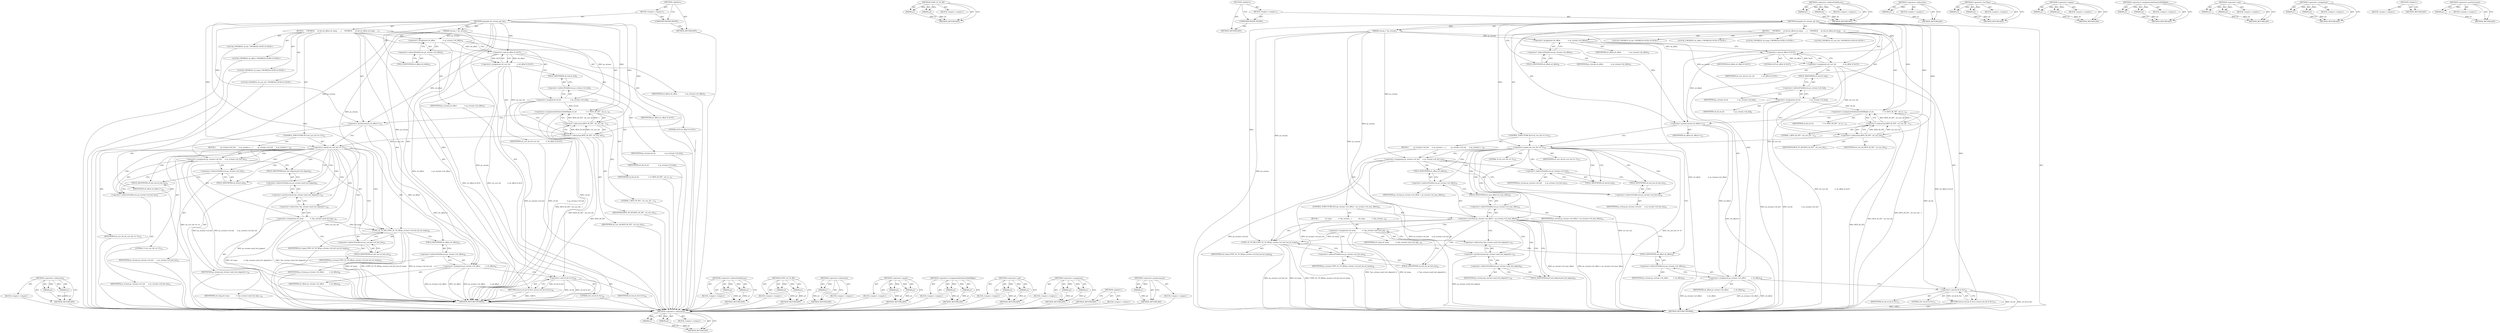 digraph "&lt;operator&gt;.postIncrement" {
vulnerable_116 [label=<(METHOD,&lt;operator&gt;.subtraction)>];
vulnerable_117 [label=<(PARAM,p1)>];
vulnerable_118 [label=<(PARAM,p2)>];
vulnerable_119 [label=<(BLOCK,&lt;empty&gt;,&lt;empty&gt;)>];
vulnerable_120 [label=<(METHOD_RETURN,ANY)>];
vulnerable_6 [label=<(METHOD,&lt;global&gt;)<SUB>1</SUB>>];
vulnerable_7 [label=<(BLOCK,&lt;empty&gt;,&lt;empty&gt;)<SUB>1</SUB>>];
vulnerable_8 [label=<(UNKNOWN,INLINE,INLINE)<SUB>1</SUB>>];
vulnerable_9 [label=<(METHOD,impeg2d_bit_stream_get_bit)<SUB>1</SUB>>];
vulnerable_10 [label=<(PARAM,stream_t *ps_stream)<SUB>1</SUB>>];
vulnerable_11 [label=<(BLOCK,{
    UWORD32     u4_bit,u4_offset,u4_temp;
   ...,{
    UWORD32     u4_bit,u4_offset,u4_temp;
   ...)<SUB>2</SUB>>];
vulnerable_12 [label="<(LOCAL,UWORD32 u4_bit: UWORD32)<SUB>3</SUB>>"];
vulnerable_13 [label="<(LOCAL,UWORD32 u4_offset: UWORD32)<SUB>3</SUB>>"];
vulnerable_14 [label="<(LOCAL,UWORD32 u4_temp: UWORD32)<SUB>3</SUB>>"];
vulnerable_15 [label="<(LOCAL,UWORD32 u4_curr_bit: UWORD32)<SUB>4</SUB>>"];
vulnerable_16 [label=<(&lt;operator&gt;.assignment,u4_offset               = ps_stream-&gt;u4_offset)<SUB>6</SUB>>];
vulnerable_17 [label=<(IDENTIFIER,u4_offset,u4_offset               = ps_stream-&gt;u4_offset)<SUB>6</SUB>>];
vulnerable_18 [label=<(&lt;operator&gt;.indirectFieldAccess,ps_stream-&gt;u4_offset)<SUB>6</SUB>>];
vulnerable_19 [label=<(IDENTIFIER,ps_stream,u4_offset               = ps_stream-&gt;u4_offset)<SUB>6</SUB>>];
vulnerable_20 [label=<(FIELD_IDENTIFIER,u4_offset,u4_offset)<SUB>6</SUB>>];
vulnerable_21 [label=<(&lt;operator&gt;.assignment,u4_curr_bit             = u4_offset &amp; 0x1F)<SUB>7</SUB>>];
vulnerable_22 [label=<(IDENTIFIER,u4_curr_bit,u4_curr_bit             = u4_offset &amp; 0x1F)<SUB>7</SUB>>];
vulnerable_23 [label=<(&lt;operator&gt;.and,u4_offset &amp; 0x1F)<SUB>7</SUB>>];
vulnerable_24 [label=<(IDENTIFIER,u4_offset,u4_offset &amp; 0x1F)<SUB>7</SUB>>];
vulnerable_25 [label=<(LITERAL,0x1F,u4_offset &amp; 0x1F)<SUB>7</SUB>>];
vulnerable_26 [label=<(&lt;operator&gt;.assignment,u4_bit                  = ps_stream-&gt;u4_buf)<SUB>8</SUB>>];
vulnerable_27 [label=<(IDENTIFIER,u4_bit,u4_bit                  = ps_stream-&gt;u4_buf)<SUB>8</SUB>>];
vulnerable_28 [label=<(&lt;operator&gt;.indirectFieldAccess,ps_stream-&gt;u4_buf)<SUB>8</SUB>>];
vulnerable_29 [label=<(IDENTIFIER,ps_stream,u4_bit                  = ps_stream-&gt;u4_buf)<SUB>8</SUB>>];
vulnerable_30 [label=<(FIELD_IDENTIFIER,u4_buf,u4_buf)<SUB>8</SUB>>];
vulnerable_31 [label=<(&lt;operators&gt;.assignmentArithmeticShiftRight,u4_bit                  &gt;&gt;= BITS_IN_INT - u4_cu...)<SUB>12</SUB>>];
vulnerable_32 [label=<(IDENTIFIER,u4_bit,u4_bit                  &gt;&gt;= BITS_IN_INT - u4_cu...)<SUB>12</SUB>>];
vulnerable_33 [label=<(&lt;operator&gt;.subtraction,BITS_IN_INT - u4_curr_bit - 1)<SUB>12</SUB>>];
vulnerable_34 [label=<(&lt;operator&gt;.subtraction,BITS_IN_INT - u4_curr_bit)<SUB>12</SUB>>];
vulnerable_35 [label=<(IDENTIFIER,BITS_IN_INT,BITS_IN_INT - u4_curr_bit)<SUB>12</SUB>>];
vulnerable_36 [label=<(IDENTIFIER,u4_curr_bit,BITS_IN_INT - u4_curr_bit)<SUB>12</SUB>>];
vulnerable_37 [label=<(LITERAL,1,BITS_IN_INT - u4_curr_bit - 1)<SUB>12</SUB>>];
vulnerable_38 [label=<(&lt;operator&gt;.postIncrement,u4_offset++)<SUB>14</SUB>>];
vulnerable_39 [label=<(IDENTIFIER,u4_offset,u4_offset++)<SUB>14</SUB>>];
vulnerable_40 [label=<(CONTROL_STRUCTURE,IF,if (u4_curr_bit == 31))<SUB>19</SUB>>];
vulnerable_41 [label=<(&lt;operator&gt;.equals,u4_curr_bit == 31)<SUB>19</SUB>>];
vulnerable_42 [label=<(IDENTIFIER,u4_curr_bit,u4_curr_bit == 31)<SUB>19</SUB>>];
vulnerable_43 [label=<(LITERAL,31,u4_curr_bit == 31)<SUB>19</SUB>>];
vulnerable_44 [label=<(BLOCK,{
         ps_stream-&gt;u4_buf      = ps_stream-&gt;...,{
         ps_stream-&gt;u4_buf      = ps_stream-&gt;...)<SUB>20</SUB>>];
vulnerable_45 [label=<(&lt;operator&gt;.assignment,ps_stream-&gt;u4_buf      = ps_stream-&gt;u4_buf_nxt)<SUB>21</SUB>>];
vulnerable_46 [label=<(&lt;operator&gt;.indirectFieldAccess,ps_stream-&gt;u4_buf)<SUB>21</SUB>>];
vulnerable_47 [label=<(IDENTIFIER,ps_stream,ps_stream-&gt;u4_buf      = ps_stream-&gt;u4_buf_nxt)<SUB>21</SUB>>];
vulnerable_48 [label=<(FIELD_IDENTIFIER,u4_buf,u4_buf)<SUB>21</SUB>>];
vulnerable_49 [label=<(&lt;operator&gt;.indirectFieldAccess,ps_stream-&gt;u4_buf_nxt)<SUB>21</SUB>>];
vulnerable_50 [label=<(IDENTIFIER,ps_stream,ps_stream-&gt;u4_buf      = ps_stream-&gt;u4_buf_nxt)<SUB>21</SUB>>];
vulnerable_51 [label=<(FIELD_IDENTIFIER,u4_buf_nxt,u4_buf_nxt)<SUB>21</SUB>>];
vulnerable_52 [label=<(&lt;operator&gt;.assignment,u4_temp             = *(ps_stream-&gt;pu4_buf_alig...)<SUB>22</SUB>>];
vulnerable_53 [label=<(IDENTIFIER,u4_temp,u4_temp             = *(ps_stream-&gt;pu4_buf_alig...)<SUB>22</SUB>>];
vulnerable_54 [label=<(&lt;operator&gt;.indirection,*(ps_stream-&gt;pu4_buf_aligned)++)<SUB>22</SUB>>];
vulnerable_55 [label=<(&lt;operator&gt;.postIncrement,(ps_stream-&gt;pu4_buf_aligned)++)<SUB>22</SUB>>];
vulnerable_56 [label=<(&lt;operator&gt;.indirectFieldAccess,ps_stream-&gt;pu4_buf_aligned)<SUB>22</SUB>>];
vulnerable_57 [label=<(IDENTIFIER,ps_stream,(ps_stream-&gt;pu4_buf_aligned)++)<SUB>22</SUB>>];
vulnerable_58 [label=<(FIELD_IDENTIFIER,pu4_buf_aligned,pu4_buf_aligned)<SUB>22</SUB>>];
vulnerable_59 [label=<(CONV_LE_TO_BE,CONV_LE_TO_BE(ps_stream-&gt;u4_buf_nxt,u4_temp))<SUB>24</SUB>>];
vulnerable_60 [label=<(&lt;operator&gt;.indirectFieldAccess,ps_stream-&gt;u4_buf_nxt)<SUB>24</SUB>>];
vulnerable_61 [label=<(IDENTIFIER,ps_stream,CONV_LE_TO_BE(ps_stream-&gt;u4_buf_nxt,u4_temp))<SUB>24</SUB>>];
vulnerable_62 [label=<(FIELD_IDENTIFIER,u4_buf_nxt,u4_buf_nxt)<SUB>24</SUB>>];
vulnerable_63 [label=<(IDENTIFIER,u4_temp,CONV_LE_TO_BE(ps_stream-&gt;u4_buf_nxt,u4_temp))<SUB>24</SUB>>];
vulnerable_64 [label=<(&lt;operator&gt;.assignment,ps_stream-&gt;u4_offset          = u4_offset)<SUB>26</SUB>>];
vulnerable_65 [label=<(&lt;operator&gt;.indirectFieldAccess,ps_stream-&gt;u4_offset)<SUB>26</SUB>>];
vulnerable_66 [label=<(IDENTIFIER,ps_stream,ps_stream-&gt;u4_offset          = u4_offset)<SUB>26</SUB>>];
vulnerable_67 [label=<(FIELD_IDENTIFIER,u4_offset,u4_offset)<SUB>26</SUB>>];
vulnerable_68 [label=<(IDENTIFIER,u4_offset,ps_stream-&gt;u4_offset          = u4_offset)<SUB>26</SUB>>];
vulnerable_69 [label=<(RETURN,return (u4_bit &amp; 0x1);,return (u4_bit &amp; 0x1);)<SUB>28</SUB>>];
vulnerable_70 [label=<(&lt;operator&gt;.and,u4_bit &amp; 0x1)<SUB>28</SUB>>];
vulnerable_71 [label=<(IDENTIFIER,u4_bit,u4_bit &amp; 0x1)<SUB>28</SUB>>];
vulnerable_72 [label=<(LITERAL,0x1,u4_bit &amp; 0x1)<SUB>28</SUB>>];
vulnerable_73 [label=<(METHOD_RETURN,UWORD8)<SUB>1</SUB>>];
vulnerable_75 [label=<(METHOD_RETURN,ANY)<SUB>1</SUB>>];
vulnerable_101 [label=<(METHOD,&lt;operator&gt;.indirectFieldAccess)>];
vulnerable_102 [label=<(PARAM,p1)>];
vulnerable_103 [label=<(PARAM,p2)>];
vulnerable_104 [label=<(BLOCK,&lt;empty&gt;,&lt;empty&gt;)>];
vulnerable_105 [label=<(METHOD_RETURN,ANY)>];
vulnerable_134 [label=<(METHOD,CONV_LE_TO_BE)>];
vulnerable_135 [label=<(PARAM,p1)>];
vulnerable_136 [label=<(PARAM,p2)>];
vulnerable_137 [label=<(BLOCK,&lt;empty&gt;,&lt;empty&gt;)>];
vulnerable_138 [label=<(METHOD_RETURN,ANY)>];
vulnerable_130 [label=<(METHOD,&lt;operator&gt;.indirection)>];
vulnerable_131 [label=<(PARAM,p1)>];
vulnerable_132 [label=<(BLOCK,&lt;empty&gt;,&lt;empty&gt;)>];
vulnerable_133 [label=<(METHOD_RETURN,ANY)>];
vulnerable_125 [label=<(METHOD,&lt;operator&gt;.equals)>];
vulnerable_126 [label=<(PARAM,p1)>];
vulnerable_127 [label=<(PARAM,p2)>];
vulnerable_128 [label=<(BLOCK,&lt;empty&gt;,&lt;empty&gt;)>];
vulnerable_129 [label=<(METHOD_RETURN,ANY)>];
vulnerable_111 [label=<(METHOD,&lt;operators&gt;.assignmentArithmeticShiftRight)>];
vulnerable_112 [label=<(PARAM,p1)>];
vulnerable_113 [label=<(PARAM,p2)>];
vulnerable_114 [label=<(BLOCK,&lt;empty&gt;,&lt;empty&gt;)>];
vulnerable_115 [label=<(METHOD_RETURN,ANY)>];
vulnerable_106 [label=<(METHOD,&lt;operator&gt;.and)>];
vulnerable_107 [label=<(PARAM,p1)>];
vulnerable_108 [label=<(PARAM,p2)>];
vulnerable_109 [label=<(BLOCK,&lt;empty&gt;,&lt;empty&gt;)>];
vulnerable_110 [label=<(METHOD_RETURN,ANY)>];
vulnerable_96 [label=<(METHOD,&lt;operator&gt;.assignment)>];
vulnerable_97 [label=<(PARAM,p1)>];
vulnerable_98 [label=<(PARAM,p2)>];
vulnerable_99 [label=<(BLOCK,&lt;empty&gt;,&lt;empty&gt;)>];
vulnerable_100 [label=<(METHOD_RETURN,ANY)>];
vulnerable_90 [label=<(METHOD,&lt;global&gt;)<SUB>1</SUB>>];
vulnerable_91 [label=<(BLOCK,&lt;empty&gt;,&lt;empty&gt;)>];
vulnerable_92 [label=<(METHOD_RETURN,ANY)>];
vulnerable_121 [label=<(METHOD,&lt;operator&gt;.postIncrement)>];
vulnerable_122 [label=<(PARAM,p1)>];
vulnerable_123 [label=<(BLOCK,&lt;empty&gt;,&lt;empty&gt;)>];
vulnerable_124 [label=<(METHOD_RETURN,ANY)>];
fixed_125 [label=<(METHOD,&lt;operator&gt;.subtraction)>];
fixed_126 [label=<(PARAM,p1)>];
fixed_127 [label=<(PARAM,p2)>];
fixed_128 [label=<(BLOCK,&lt;empty&gt;,&lt;empty&gt;)>];
fixed_129 [label=<(METHOD_RETURN,ANY)>];
fixed_148 [label=<(METHOD,CONV_LE_TO_BE)>];
fixed_149 [label=<(PARAM,p1)>];
fixed_150 [label=<(PARAM,p2)>];
fixed_151 [label=<(BLOCK,&lt;empty&gt;,&lt;empty&gt;)>];
fixed_152 [label=<(METHOD_RETURN,ANY)>];
fixed_6 [label=<(METHOD,&lt;global&gt;)<SUB>1</SUB>>];
fixed_7 [label=<(BLOCK,&lt;empty&gt;,&lt;empty&gt;)<SUB>1</SUB>>];
fixed_8 [label=<(UNKNOWN,INLINE,INLINE)<SUB>1</SUB>>];
fixed_9 [label=<(METHOD,impeg2d_bit_stream_get_bit)<SUB>1</SUB>>];
fixed_10 [label=<(PARAM,stream_t *ps_stream)<SUB>1</SUB>>];
fixed_11 [label=<(BLOCK,{
    UWORD32     u4_bit,u4_offset,u4_temp;
   ...,{
    UWORD32     u4_bit,u4_offset,u4_temp;
   ...)<SUB>2</SUB>>];
fixed_12 [label="<(LOCAL,UWORD32 u4_bit: UWORD32)<SUB>3</SUB>>"];
fixed_13 [label="<(LOCAL,UWORD32 u4_offset: UWORD32)<SUB>3</SUB>>"];
fixed_14 [label="<(LOCAL,UWORD32 u4_temp: UWORD32)<SUB>3</SUB>>"];
fixed_15 [label="<(LOCAL,UWORD32 u4_curr_bit: UWORD32)<SUB>4</SUB>>"];
fixed_16 [label=<(&lt;operator&gt;.assignment,u4_offset               = ps_stream-&gt;u4_offset)<SUB>6</SUB>>];
fixed_17 [label=<(IDENTIFIER,u4_offset,u4_offset               = ps_stream-&gt;u4_offset)<SUB>6</SUB>>];
fixed_18 [label=<(&lt;operator&gt;.indirectFieldAccess,ps_stream-&gt;u4_offset)<SUB>6</SUB>>];
fixed_19 [label=<(IDENTIFIER,ps_stream,u4_offset               = ps_stream-&gt;u4_offset)<SUB>6</SUB>>];
fixed_20 [label=<(FIELD_IDENTIFIER,u4_offset,u4_offset)<SUB>6</SUB>>];
fixed_21 [label=<(&lt;operator&gt;.assignment,u4_curr_bit             = u4_offset &amp; 0x1F)<SUB>7</SUB>>];
fixed_22 [label=<(IDENTIFIER,u4_curr_bit,u4_curr_bit             = u4_offset &amp; 0x1F)<SUB>7</SUB>>];
fixed_23 [label=<(&lt;operator&gt;.and,u4_offset &amp; 0x1F)<SUB>7</SUB>>];
fixed_24 [label=<(IDENTIFIER,u4_offset,u4_offset &amp; 0x1F)<SUB>7</SUB>>];
fixed_25 [label=<(LITERAL,0x1F,u4_offset &amp; 0x1F)<SUB>7</SUB>>];
fixed_26 [label=<(&lt;operator&gt;.assignment,u4_bit                  = ps_stream-&gt;u4_buf)<SUB>8</SUB>>];
fixed_27 [label=<(IDENTIFIER,u4_bit,u4_bit                  = ps_stream-&gt;u4_buf)<SUB>8</SUB>>];
fixed_28 [label=<(&lt;operator&gt;.indirectFieldAccess,ps_stream-&gt;u4_buf)<SUB>8</SUB>>];
fixed_29 [label=<(IDENTIFIER,ps_stream,u4_bit                  = ps_stream-&gt;u4_buf)<SUB>8</SUB>>];
fixed_30 [label=<(FIELD_IDENTIFIER,u4_buf,u4_buf)<SUB>8</SUB>>];
fixed_31 [label=<(&lt;operators&gt;.assignmentArithmeticShiftRight,u4_bit                  &gt;&gt;= BITS_IN_INT - u4_cu...)<SUB>12</SUB>>];
fixed_32 [label=<(IDENTIFIER,u4_bit,u4_bit                  &gt;&gt;= BITS_IN_INT - u4_cu...)<SUB>12</SUB>>];
fixed_33 [label=<(&lt;operator&gt;.subtraction,BITS_IN_INT - u4_curr_bit - 1)<SUB>12</SUB>>];
fixed_34 [label=<(&lt;operator&gt;.subtraction,BITS_IN_INT - u4_curr_bit)<SUB>12</SUB>>];
fixed_35 [label=<(IDENTIFIER,BITS_IN_INT,BITS_IN_INT - u4_curr_bit)<SUB>12</SUB>>];
fixed_36 [label=<(IDENTIFIER,u4_curr_bit,BITS_IN_INT - u4_curr_bit)<SUB>12</SUB>>];
fixed_37 [label=<(LITERAL,1,BITS_IN_INT - u4_curr_bit - 1)<SUB>12</SUB>>];
fixed_38 [label=<(&lt;operator&gt;.postIncrement,u4_offset++)<SUB>14</SUB>>];
fixed_39 [label=<(IDENTIFIER,u4_offset,u4_offset++)<SUB>14</SUB>>];
fixed_40 [label=<(CONTROL_STRUCTURE,IF,if (u4_curr_bit == 31))<SUB>19</SUB>>];
fixed_41 [label=<(&lt;operator&gt;.equals,u4_curr_bit == 31)<SUB>19</SUB>>];
fixed_42 [label=<(IDENTIFIER,u4_curr_bit,u4_curr_bit == 31)<SUB>19</SUB>>];
fixed_43 [label=<(LITERAL,31,u4_curr_bit == 31)<SUB>19</SUB>>];
fixed_44 [label=<(BLOCK,{
         ps_stream-&gt;u4_buf      = ps_stream-&gt;...,{
         ps_stream-&gt;u4_buf      = ps_stream-&gt;...)<SUB>20</SUB>>];
fixed_45 [label=<(&lt;operator&gt;.assignment,ps_stream-&gt;u4_buf      = ps_stream-&gt;u4_buf_nxt)<SUB>21</SUB>>];
fixed_46 [label=<(&lt;operator&gt;.indirectFieldAccess,ps_stream-&gt;u4_buf)<SUB>21</SUB>>];
fixed_47 [label=<(IDENTIFIER,ps_stream,ps_stream-&gt;u4_buf      = ps_stream-&gt;u4_buf_nxt)<SUB>21</SUB>>];
fixed_48 [label=<(FIELD_IDENTIFIER,u4_buf,u4_buf)<SUB>21</SUB>>];
fixed_49 [label=<(&lt;operator&gt;.indirectFieldAccess,ps_stream-&gt;u4_buf_nxt)<SUB>21</SUB>>];
fixed_50 [label=<(IDENTIFIER,ps_stream,ps_stream-&gt;u4_buf      = ps_stream-&gt;u4_buf_nxt)<SUB>21</SUB>>];
fixed_51 [label=<(FIELD_IDENTIFIER,u4_buf_nxt,u4_buf_nxt)<SUB>21</SUB>>];
fixed_52 [label=<(CONTROL_STRUCTURE,IF,if (ps_stream-&gt;u4_offset &lt; ps_stream-&gt;u4_max_offset))<SUB>23</SUB>>];
fixed_53 [label=<(&lt;operator&gt;.lessThan,ps_stream-&gt;u4_offset &lt; ps_stream-&gt;u4_max_offset)<SUB>23</SUB>>];
fixed_54 [label=<(&lt;operator&gt;.indirectFieldAccess,ps_stream-&gt;u4_offset)<SUB>23</SUB>>];
fixed_55 [label=<(IDENTIFIER,ps_stream,ps_stream-&gt;u4_offset &lt; ps_stream-&gt;u4_max_offset)<SUB>23</SUB>>];
fixed_56 [label=<(FIELD_IDENTIFIER,u4_offset,u4_offset)<SUB>23</SUB>>];
fixed_57 [label=<(&lt;operator&gt;.indirectFieldAccess,ps_stream-&gt;u4_max_offset)<SUB>23</SUB>>];
fixed_58 [label=<(IDENTIFIER,ps_stream,ps_stream-&gt;u4_offset &lt; ps_stream-&gt;u4_max_offset)<SUB>23</SUB>>];
fixed_59 [label=<(FIELD_IDENTIFIER,u4_max_offset,u4_max_offset)<SUB>23</SUB>>];
fixed_60 [label=<(BLOCK,{
            u4_temp             = *(ps_stream...,{
            u4_temp             = *(ps_stream...)<SUB>24</SUB>>];
fixed_61 [label=<(&lt;operator&gt;.assignment,u4_temp             = *(ps_stream-&gt;pu4_buf_alig...)<SUB>25</SUB>>];
fixed_62 [label=<(IDENTIFIER,u4_temp,u4_temp             = *(ps_stream-&gt;pu4_buf_alig...)<SUB>25</SUB>>];
fixed_63 [label=<(&lt;operator&gt;.indirection,*(ps_stream-&gt;pu4_buf_aligned)++)<SUB>25</SUB>>];
fixed_64 [label=<(&lt;operator&gt;.postIncrement,(ps_stream-&gt;pu4_buf_aligned)++)<SUB>25</SUB>>];
fixed_65 [label=<(&lt;operator&gt;.indirectFieldAccess,ps_stream-&gt;pu4_buf_aligned)<SUB>25</SUB>>];
fixed_66 [label=<(IDENTIFIER,ps_stream,(ps_stream-&gt;pu4_buf_aligned)++)<SUB>25</SUB>>];
fixed_67 [label=<(FIELD_IDENTIFIER,pu4_buf_aligned,pu4_buf_aligned)<SUB>25</SUB>>];
fixed_68 [label=<(CONV_LE_TO_BE,CONV_LE_TO_BE(ps_stream-&gt;u4_buf_nxt,u4_temp))<SUB>26</SUB>>];
fixed_69 [label=<(&lt;operator&gt;.indirectFieldAccess,ps_stream-&gt;u4_buf_nxt)<SUB>26</SUB>>];
fixed_70 [label=<(IDENTIFIER,ps_stream,CONV_LE_TO_BE(ps_stream-&gt;u4_buf_nxt,u4_temp))<SUB>26</SUB>>];
fixed_71 [label=<(FIELD_IDENTIFIER,u4_buf_nxt,u4_buf_nxt)<SUB>26</SUB>>];
fixed_72 [label=<(IDENTIFIER,u4_temp,CONV_LE_TO_BE(ps_stream-&gt;u4_buf_nxt,u4_temp))<SUB>26</SUB>>];
fixed_73 [label=<(&lt;operator&gt;.assignment,ps_stream-&gt;u4_offset          = u4_offset)<SUB>29</SUB>>];
fixed_74 [label=<(&lt;operator&gt;.indirectFieldAccess,ps_stream-&gt;u4_offset)<SUB>29</SUB>>];
fixed_75 [label=<(IDENTIFIER,ps_stream,ps_stream-&gt;u4_offset          = u4_offset)<SUB>29</SUB>>];
fixed_76 [label=<(FIELD_IDENTIFIER,u4_offset,u4_offset)<SUB>29</SUB>>];
fixed_77 [label=<(IDENTIFIER,u4_offset,ps_stream-&gt;u4_offset          = u4_offset)<SUB>29</SUB>>];
fixed_78 [label=<(RETURN,return (u4_bit &amp; 0x1);,return (u4_bit &amp; 0x1);)<SUB>31</SUB>>];
fixed_79 [label=<(&lt;operator&gt;.and,u4_bit &amp; 0x1)<SUB>31</SUB>>];
fixed_80 [label=<(IDENTIFIER,u4_bit,u4_bit &amp; 0x1)<SUB>31</SUB>>];
fixed_81 [label=<(LITERAL,0x1,u4_bit &amp; 0x1)<SUB>31</SUB>>];
fixed_82 [label=<(METHOD_RETURN,UWORD8)<SUB>1</SUB>>];
fixed_84 [label=<(METHOD_RETURN,ANY)<SUB>1</SUB>>];
fixed_110 [label=<(METHOD,&lt;operator&gt;.indirectFieldAccess)>];
fixed_111 [label=<(PARAM,p1)>];
fixed_112 [label=<(PARAM,p2)>];
fixed_113 [label=<(BLOCK,&lt;empty&gt;,&lt;empty&gt;)>];
fixed_114 [label=<(METHOD_RETURN,ANY)>];
fixed_144 [label=<(METHOD,&lt;operator&gt;.indirection)>];
fixed_145 [label=<(PARAM,p1)>];
fixed_146 [label=<(BLOCK,&lt;empty&gt;,&lt;empty&gt;)>];
fixed_147 [label=<(METHOD_RETURN,ANY)>];
fixed_139 [label=<(METHOD,&lt;operator&gt;.lessThan)>];
fixed_140 [label=<(PARAM,p1)>];
fixed_141 [label=<(PARAM,p2)>];
fixed_142 [label=<(BLOCK,&lt;empty&gt;,&lt;empty&gt;)>];
fixed_143 [label=<(METHOD_RETURN,ANY)>];
fixed_134 [label=<(METHOD,&lt;operator&gt;.equals)>];
fixed_135 [label=<(PARAM,p1)>];
fixed_136 [label=<(PARAM,p2)>];
fixed_137 [label=<(BLOCK,&lt;empty&gt;,&lt;empty&gt;)>];
fixed_138 [label=<(METHOD_RETURN,ANY)>];
fixed_120 [label=<(METHOD,&lt;operators&gt;.assignmentArithmeticShiftRight)>];
fixed_121 [label=<(PARAM,p1)>];
fixed_122 [label=<(PARAM,p2)>];
fixed_123 [label=<(BLOCK,&lt;empty&gt;,&lt;empty&gt;)>];
fixed_124 [label=<(METHOD_RETURN,ANY)>];
fixed_115 [label=<(METHOD,&lt;operator&gt;.and)>];
fixed_116 [label=<(PARAM,p1)>];
fixed_117 [label=<(PARAM,p2)>];
fixed_118 [label=<(BLOCK,&lt;empty&gt;,&lt;empty&gt;)>];
fixed_119 [label=<(METHOD_RETURN,ANY)>];
fixed_105 [label=<(METHOD,&lt;operator&gt;.assignment)>];
fixed_106 [label=<(PARAM,p1)>];
fixed_107 [label=<(PARAM,p2)>];
fixed_108 [label=<(BLOCK,&lt;empty&gt;,&lt;empty&gt;)>];
fixed_109 [label=<(METHOD_RETURN,ANY)>];
fixed_99 [label=<(METHOD,&lt;global&gt;)<SUB>1</SUB>>];
fixed_100 [label=<(BLOCK,&lt;empty&gt;,&lt;empty&gt;)>];
fixed_101 [label=<(METHOD_RETURN,ANY)>];
fixed_130 [label=<(METHOD,&lt;operator&gt;.postIncrement)>];
fixed_131 [label=<(PARAM,p1)>];
fixed_132 [label=<(BLOCK,&lt;empty&gt;,&lt;empty&gt;)>];
fixed_133 [label=<(METHOD_RETURN,ANY)>];
vulnerable_116 -> vulnerable_117  [key=0, label="AST: "];
vulnerable_116 -> vulnerable_117  [key=1, label="DDG: "];
vulnerable_116 -> vulnerable_119  [key=0, label="AST: "];
vulnerable_116 -> vulnerable_118  [key=0, label="AST: "];
vulnerable_116 -> vulnerable_118  [key=1, label="DDG: "];
vulnerable_116 -> vulnerable_120  [key=0, label="AST: "];
vulnerable_116 -> vulnerable_120  [key=1, label="CFG: "];
vulnerable_117 -> vulnerable_120  [key=0, label="DDG: p1"];
vulnerable_118 -> vulnerable_120  [key=0, label="DDG: p2"];
vulnerable_119 -> fixed_125  [key=0];
vulnerable_120 -> fixed_125  [key=0];
vulnerable_6 -> vulnerable_7  [key=0, label="AST: "];
vulnerable_6 -> vulnerable_75  [key=0, label="AST: "];
vulnerable_6 -> vulnerable_8  [key=0, label="CFG: "];
vulnerable_7 -> vulnerable_8  [key=0, label="AST: "];
vulnerable_7 -> vulnerable_9  [key=0, label="AST: "];
vulnerable_8 -> vulnerable_75  [key=0, label="CFG: "];
vulnerable_9 -> vulnerable_10  [key=0, label="AST: "];
vulnerable_9 -> vulnerable_10  [key=1, label="DDG: "];
vulnerable_9 -> vulnerable_11  [key=0, label="AST: "];
vulnerable_9 -> vulnerable_73  [key=0, label="AST: "];
vulnerable_9 -> vulnerable_20  [key=0, label="CFG: "];
vulnerable_9 -> vulnerable_64  [key=0, label="DDG: "];
vulnerable_9 -> vulnerable_31  [key=0, label="DDG: "];
vulnerable_9 -> vulnerable_38  [key=0, label="DDG: "];
vulnerable_9 -> vulnerable_23  [key=0, label="DDG: "];
vulnerable_9 -> vulnerable_33  [key=0, label="DDG: "];
vulnerable_9 -> vulnerable_41  [key=0, label="DDG: "];
vulnerable_9 -> vulnerable_70  [key=0, label="DDG: "];
vulnerable_9 -> vulnerable_34  [key=0, label="DDG: "];
vulnerable_9 -> vulnerable_59  [key=0, label="DDG: "];
vulnerable_10 -> vulnerable_73  [key=0, label="DDG: ps_stream"];
vulnerable_10 -> vulnerable_16  [key=0, label="DDG: ps_stream"];
vulnerable_10 -> vulnerable_26  [key=0, label="DDG: ps_stream"];
vulnerable_10 -> vulnerable_45  [key=0, label="DDG: ps_stream"];
vulnerable_10 -> vulnerable_59  [key=0, label="DDG: ps_stream"];
vulnerable_10 -> vulnerable_55  [key=0, label="DDG: ps_stream"];
vulnerable_11 -> vulnerable_12  [key=0, label="AST: "];
vulnerable_11 -> vulnerable_13  [key=0, label="AST: "];
vulnerable_11 -> vulnerable_14  [key=0, label="AST: "];
vulnerable_11 -> vulnerable_15  [key=0, label="AST: "];
vulnerable_11 -> vulnerable_16  [key=0, label="AST: "];
vulnerable_11 -> vulnerable_21  [key=0, label="AST: "];
vulnerable_11 -> vulnerable_26  [key=0, label="AST: "];
vulnerable_11 -> vulnerable_31  [key=0, label="AST: "];
vulnerable_11 -> vulnerable_38  [key=0, label="AST: "];
vulnerable_11 -> vulnerable_40  [key=0, label="AST: "];
vulnerable_11 -> vulnerable_64  [key=0, label="AST: "];
vulnerable_11 -> vulnerable_69  [key=0, label="AST: "];
vulnerable_12 -> fixed_125  [key=0];
vulnerable_13 -> fixed_125  [key=0];
vulnerable_14 -> fixed_125  [key=0];
vulnerable_15 -> fixed_125  [key=0];
vulnerable_16 -> vulnerable_17  [key=0, label="AST: "];
vulnerable_16 -> vulnerable_18  [key=0, label="AST: "];
vulnerable_16 -> vulnerable_23  [key=0, label="CFG: "];
vulnerable_16 -> vulnerable_23  [key=1, label="DDG: u4_offset"];
vulnerable_16 -> vulnerable_73  [key=0, label="DDG: u4_offset               = ps_stream-&gt;u4_offset"];
vulnerable_17 -> fixed_125  [key=0];
vulnerable_18 -> vulnerable_19  [key=0, label="AST: "];
vulnerable_18 -> vulnerable_20  [key=0, label="AST: "];
vulnerable_18 -> vulnerable_16  [key=0, label="CFG: "];
vulnerable_19 -> fixed_125  [key=0];
vulnerable_20 -> vulnerable_18  [key=0, label="CFG: "];
vulnerable_21 -> vulnerable_22  [key=0, label="AST: "];
vulnerable_21 -> vulnerable_23  [key=0, label="AST: "];
vulnerable_21 -> vulnerable_30  [key=0, label="CFG: "];
vulnerable_21 -> vulnerable_73  [key=0, label="DDG: u4_offset &amp; 0x1F"];
vulnerable_21 -> vulnerable_73  [key=1, label="DDG: u4_curr_bit             = u4_offset &amp; 0x1F"];
vulnerable_21 -> vulnerable_34  [key=0, label="DDG: u4_curr_bit"];
vulnerable_22 -> fixed_125  [key=0];
vulnerable_23 -> vulnerable_24  [key=0, label="AST: "];
vulnerable_23 -> vulnerable_25  [key=0, label="AST: "];
vulnerable_23 -> vulnerable_21  [key=0, label="CFG: "];
vulnerable_23 -> vulnerable_21  [key=1, label="DDG: u4_offset"];
vulnerable_23 -> vulnerable_21  [key=2, label="DDG: 0x1F"];
vulnerable_23 -> vulnerable_38  [key=0, label="DDG: u4_offset"];
vulnerable_24 -> fixed_125  [key=0];
vulnerable_25 -> fixed_125  [key=0];
vulnerable_26 -> vulnerable_27  [key=0, label="AST: "];
vulnerable_26 -> vulnerable_28  [key=0, label="AST: "];
vulnerable_26 -> vulnerable_34  [key=0, label="CFG: "];
vulnerable_26 -> vulnerable_73  [key=0, label="DDG: ps_stream-&gt;u4_buf"];
vulnerable_26 -> vulnerable_73  [key=1, label="DDG: u4_bit                  = ps_stream-&gt;u4_buf"];
vulnerable_26 -> vulnerable_31  [key=0, label="DDG: u4_bit"];
vulnerable_27 -> fixed_125  [key=0];
vulnerable_28 -> vulnerable_29  [key=0, label="AST: "];
vulnerable_28 -> vulnerable_30  [key=0, label="AST: "];
vulnerable_28 -> vulnerable_26  [key=0, label="CFG: "];
vulnerable_29 -> fixed_125  [key=0];
vulnerable_30 -> vulnerable_28  [key=0, label="CFG: "];
vulnerable_31 -> vulnerable_32  [key=0, label="AST: "];
vulnerable_31 -> vulnerable_33  [key=0, label="AST: "];
vulnerable_31 -> vulnerable_38  [key=0, label="CFG: "];
vulnerable_31 -> vulnerable_73  [key=0, label="DDG: BITS_IN_INT - u4_curr_bit - 1"];
vulnerable_31 -> vulnerable_70  [key=0, label="DDG: u4_bit"];
vulnerable_32 -> fixed_125  [key=0];
vulnerable_33 -> vulnerable_34  [key=0, label="AST: "];
vulnerable_33 -> vulnerable_37  [key=0, label="AST: "];
vulnerable_33 -> vulnerable_31  [key=0, label="CFG: "];
vulnerable_33 -> vulnerable_31  [key=1, label="DDG: BITS_IN_INT - u4_curr_bit"];
vulnerable_33 -> vulnerable_31  [key=2, label="DDG: 1"];
vulnerable_33 -> vulnerable_73  [key=0, label="DDG: BITS_IN_INT - u4_curr_bit"];
vulnerable_34 -> vulnerable_35  [key=0, label="AST: "];
vulnerable_34 -> vulnerable_36  [key=0, label="AST: "];
vulnerable_34 -> vulnerable_33  [key=0, label="CFG: "];
vulnerable_34 -> vulnerable_33  [key=1, label="DDG: BITS_IN_INT"];
vulnerable_34 -> vulnerable_33  [key=2, label="DDG: u4_curr_bit"];
vulnerable_34 -> vulnerable_73  [key=0, label="DDG: BITS_IN_INT"];
vulnerable_34 -> vulnerable_41  [key=0, label="DDG: u4_curr_bit"];
vulnerable_35 -> fixed_125  [key=0];
vulnerable_36 -> fixed_125  [key=0];
vulnerable_37 -> fixed_125  [key=0];
vulnerable_38 -> vulnerable_39  [key=0, label="AST: "];
vulnerable_38 -> vulnerable_41  [key=0, label="CFG: "];
vulnerable_38 -> vulnerable_73  [key=0, label="DDG: u4_offset++"];
vulnerable_38 -> vulnerable_64  [key=0, label="DDG: u4_offset"];
vulnerable_39 -> fixed_125  [key=0];
vulnerable_40 -> vulnerable_41  [key=0, label="AST: "];
vulnerable_40 -> vulnerable_44  [key=0, label="AST: "];
vulnerable_41 -> vulnerable_42  [key=0, label="AST: "];
vulnerable_41 -> vulnerable_43  [key=0, label="AST: "];
vulnerable_41 -> vulnerable_48  [key=0, label="CFG: "];
vulnerable_41 -> vulnerable_48  [key=1, label="CDG: "];
vulnerable_41 -> vulnerable_67  [key=0, label="CFG: "];
vulnerable_41 -> vulnerable_73  [key=0, label="DDG: u4_curr_bit"];
vulnerable_41 -> vulnerable_73  [key=1, label="DDG: u4_curr_bit == 31"];
vulnerable_41 -> vulnerable_58  [key=0, label="CDG: "];
vulnerable_41 -> vulnerable_49  [key=0, label="CDG: "];
vulnerable_41 -> vulnerable_60  [key=0, label="CDG: "];
vulnerable_41 -> vulnerable_59  [key=0, label="CDG: "];
vulnerable_41 -> vulnerable_51  [key=0, label="CDG: "];
vulnerable_41 -> vulnerable_52  [key=0, label="CDG: "];
vulnerable_41 -> vulnerable_55  [key=0, label="CDG: "];
vulnerable_41 -> vulnerable_46  [key=0, label="CDG: "];
vulnerable_41 -> vulnerable_56  [key=0, label="CDG: "];
vulnerable_41 -> vulnerable_54  [key=0, label="CDG: "];
vulnerable_41 -> vulnerable_62  [key=0, label="CDG: "];
vulnerable_41 -> vulnerable_45  [key=0, label="CDG: "];
vulnerable_42 -> fixed_125  [key=0];
vulnerable_43 -> fixed_125  [key=0];
vulnerable_44 -> vulnerable_45  [key=0, label="AST: "];
vulnerable_44 -> vulnerable_52  [key=0, label="AST: "];
vulnerable_44 -> vulnerable_59  [key=0, label="AST: "];
vulnerable_45 -> vulnerable_46  [key=0, label="AST: "];
vulnerable_45 -> vulnerable_49  [key=0, label="AST: "];
vulnerable_45 -> vulnerable_58  [key=0, label="CFG: "];
vulnerable_45 -> vulnerable_73  [key=0, label="DDG: ps_stream-&gt;u4_buf"];
vulnerable_45 -> vulnerable_73  [key=1, label="DDG: ps_stream-&gt;u4_buf      = ps_stream-&gt;u4_buf_nxt"];
vulnerable_46 -> vulnerable_47  [key=0, label="AST: "];
vulnerable_46 -> vulnerable_48  [key=0, label="AST: "];
vulnerable_46 -> vulnerable_51  [key=0, label="CFG: "];
vulnerable_47 -> fixed_125  [key=0];
vulnerable_48 -> vulnerable_46  [key=0, label="CFG: "];
vulnerable_49 -> vulnerable_50  [key=0, label="AST: "];
vulnerable_49 -> vulnerable_51  [key=0, label="AST: "];
vulnerable_49 -> vulnerable_45  [key=0, label="CFG: "];
vulnerable_50 -> fixed_125  [key=0];
vulnerable_51 -> vulnerable_49  [key=0, label="CFG: "];
vulnerable_52 -> vulnerable_53  [key=0, label="AST: "];
vulnerable_52 -> vulnerable_54  [key=0, label="AST: "];
vulnerable_52 -> vulnerable_62  [key=0, label="CFG: "];
vulnerable_52 -> vulnerable_73  [key=0, label="DDG: *(ps_stream-&gt;pu4_buf_aligned)++"];
vulnerable_52 -> vulnerable_73  [key=1, label="DDG: u4_temp             = *(ps_stream-&gt;pu4_buf_aligned)++"];
vulnerable_52 -> vulnerable_59  [key=0, label="DDG: u4_temp"];
vulnerable_53 -> fixed_125  [key=0];
vulnerable_54 -> vulnerable_55  [key=0, label="AST: "];
vulnerable_54 -> vulnerable_52  [key=0, label="CFG: "];
vulnerable_55 -> vulnerable_56  [key=0, label="AST: "];
vulnerable_55 -> vulnerable_54  [key=0, label="CFG: "];
vulnerable_55 -> vulnerable_73  [key=0, label="DDG: ps_stream-&gt;pu4_buf_aligned"];
vulnerable_56 -> vulnerable_57  [key=0, label="AST: "];
vulnerable_56 -> vulnerable_58  [key=0, label="AST: "];
vulnerable_56 -> vulnerable_55  [key=0, label="CFG: "];
vulnerable_57 -> fixed_125  [key=0];
vulnerable_58 -> vulnerable_56  [key=0, label="CFG: "];
vulnerable_59 -> vulnerable_60  [key=0, label="AST: "];
vulnerable_59 -> vulnerable_63  [key=0, label="AST: "];
vulnerable_59 -> vulnerable_67  [key=0, label="CFG: "];
vulnerable_59 -> vulnerable_73  [key=0, label="DDG: ps_stream-&gt;u4_buf_nxt"];
vulnerable_59 -> vulnerable_73  [key=1, label="DDG: u4_temp"];
vulnerable_59 -> vulnerable_73  [key=2, label="DDG: CONV_LE_TO_BE(ps_stream-&gt;u4_buf_nxt,u4_temp)"];
vulnerable_60 -> vulnerable_61  [key=0, label="AST: "];
vulnerable_60 -> vulnerable_62  [key=0, label="AST: "];
vulnerable_60 -> vulnerable_59  [key=0, label="CFG: "];
vulnerable_61 -> fixed_125  [key=0];
vulnerable_62 -> vulnerable_60  [key=0, label="CFG: "];
vulnerable_63 -> fixed_125  [key=0];
vulnerable_64 -> vulnerable_65  [key=0, label="AST: "];
vulnerable_64 -> vulnerable_68  [key=0, label="AST: "];
vulnerable_64 -> vulnerable_70  [key=0, label="CFG: "];
vulnerable_64 -> vulnerable_73  [key=0, label="DDG: ps_stream-&gt;u4_offset"];
vulnerable_64 -> vulnerable_73  [key=1, label="DDG: u4_offset"];
vulnerable_64 -> vulnerable_73  [key=2, label="DDG: ps_stream-&gt;u4_offset          = u4_offset"];
vulnerable_65 -> vulnerable_66  [key=0, label="AST: "];
vulnerable_65 -> vulnerable_67  [key=0, label="AST: "];
vulnerable_65 -> vulnerable_64  [key=0, label="CFG: "];
vulnerable_66 -> fixed_125  [key=0];
vulnerable_67 -> vulnerable_65  [key=0, label="CFG: "];
vulnerable_68 -> fixed_125  [key=0];
vulnerable_69 -> vulnerable_70  [key=0, label="AST: "];
vulnerable_69 -> vulnerable_73  [key=0, label="CFG: "];
vulnerable_69 -> vulnerable_73  [key=1, label="DDG: &lt;RET&gt;"];
vulnerable_70 -> vulnerable_71  [key=0, label="AST: "];
vulnerable_70 -> vulnerable_72  [key=0, label="AST: "];
vulnerable_70 -> vulnerable_69  [key=0, label="CFG: "];
vulnerable_70 -> vulnerable_69  [key=1, label="DDG: u4_bit &amp; 0x1"];
vulnerable_70 -> vulnerable_73  [key=0, label="DDG: u4_bit"];
vulnerable_70 -> vulnerable_73  [key=1, label="DDG: u4_bit &amp; 0x1"];
vulnerable_71 -> fixed_125  [key=0];
vulnerable_72 -> fixed_125  [key=0];
vulnerable_73 -> fixed_125  [key=0];
vulnerable_75 -> fixed_125  [key=0];
vulnerable_101 -> vulnerable_102  [key=0, label="AST: "];
vulnerable_101 -> vulnerable_102  [key=1, label="DDG: "];
vulnerable_101 -> vulnerable_104  [key=0, label="AST: "];
vulnerable_101 -> vulnerable_103  [key=0, label="AST: "];
vulnerable_101 -> vulnerable_103  [key=1, label="DDG: "];
vulnerable_101 -> vulnerable_105  [key=0, label="AST: "];
vulnerable_101 -> vulnerable_105  [key=1, label="CFG: "];
vulnerable_102 -> vulnerable_105  [key=0, label="DDG: p1"];
vulnerable_103 -> vulnerable_105  [key=0, label="DDG: p2"];
vulnerable_104 -> fixed_125  [key=0];
vulnerable_105 -> fixed_125  [key=0];
vulnerable_134 -> vulnerable_135  [key=0, label="AST: "];
vulnerable_134 -> vulnerable_135  [key=1, label="DDG: "];
vulnerable_134 -> vulnerable_137  [key=0, label="AST: "];
vulnerable_134 -> vulnerable_136  [key=0, label="AST: "];
vulnerable_134 -> vulnerable_136  [key=1, label="DDG: "];
vulnerable_134 -> vulnerable_138  [key=0, label="AST: "];
vulnerable_134 -> vulnerable_138  [key=1, label="CFG: "];
vulnerable_135 -> vulnerable_138  [key=0, label="DDG: p1"];
vulnerable_136 -> vulnerable_138  [key=0, label="DDG: p2"];
vulnerable_137 -> fixed_125  [key=0];
vulnerable_138 -> fixed_125  [key=0];
vulnerable_130 -> vulnerable_131  [key=0, label="AST: "];
vulnerable_130 -> vulnerable_131  [key=1, label="DDG: "];
vulnerable_130 -> vulnerable_132  [key=0, label="AST: "];
vulnerable_130 -> vulnerable_133  [key=0, label="AST: "];
vulnerable_130 -> vulnerable_133  [key=1, label="CFG: "];
vulnerable_131 -> vulnerable_133  [key=0, label="DDG: p1"];
vulnerable_132 -> fixed_125  [key=0];
vulnerable_133 -> fixed_125  [key=0];
vulnerable_125 -> vulnerable_126  [key=0, label="AST: "];
vulnerable_125 -> vulnerable_126  [key=1, label="DDG: "];
vulnerable_125 -> vulnerable_128  [key=0, label="AST: "];
vulnerable_125 -> vulnerable_127  [key=0, label="AST: "];
vulnerable_125 -> vulnerable_127  [key=1, label="DDG: "];
vulnerable_125 -> vulnerable_129  [key=0, label="AST: "];
vulnerable_125 -> vulnerable_129  [key=1, label="CFG: "];
vulnerable_126 -> vulnerable_129  [key=0, label="DDG: p1"];
vulnerable_127 -> vulnerable_129  [key=0, label="DDG: p2"];
vulnerable_128 -> fixed_125  [key=0];
vulnerable_129 -> fixed_125  [key=0];
vulnerable_111 -> vulnerable_112  [key=0, label="AST: "];
vulnerable_111 -> vulnerable_112  [key=1, label="DDG: "];
vulnerable_111 -> vulnerable_114  [key=0, label="AST: "];
vulnerable_111 -> vulnerable_113  [key=0, label="AST: "];
vulnerable_111 -> vulnerable_113  [key=1, label="DDG: "];
vulnerable_111 -> vulnerable_115  [key=0, label="AST: "];
vulnerable_111 -> vulnerable_115  [key=1, label="CFG: "];
vulnerable_112 -> vulnerable_115  [key=0, label="DDG: p1"];
vulnerable_113 -> vulnerable_115  [key=0, label="DDG: p2"];
vulnerable_114 -> fixed_125  [key=0];
vulnerable_115 -> fixed_125  [key=0];
vulnerable_106 -> vulnerable_107  [key=0, label="AST: "];
vulnerable_106 -> vulnerable_107  [key=1, label="DDG: "];
vulnerable_106 -> vulnerable_109  [key=0, label="AST: "];
vulnerable_106 -> vulnerable_108  [key=0, label="AST: "];
vulnerable_106 -> vulnerable_108  [key=1, label="DDG: "];
vulnerable_106 -> vulnerable_110  [key=0, label="AST: "];
vulnerable_106 -> vulnerable_110  [key=1, label="CFG: "];
vulnerable_107 -> vulnerable_110  [key=0, label="DDG: p1"];
vulnerable_108 -> vulnerable_110  [key=0, label="DDG: p2"];
vulnerable_109 -> fixed_125  [key=0];
vulnerable_110 -> fixed_125  [key=0];
vulnerable_96 -> vulnerable_97  [key=0, label="AST: "];
vulnerable_96 -> vulnerable_97  [key=1, label="DDG: "];
vulnerable_96 -> vulnerable_99  [key=0, label="AST: "];
vulnerable_96 -> vulnerable_98  [key=0, label="AST: "];
vulnerable_96 -> vulnerable_98  [key=1, label="DDG: "];
vulnerable_96 -> vulnerable_100  [key=0, label="AST: "];
vulnerable_96 -> vulnerable_100  [key=1, label="CFG: "];
vulnerable_97 -> vulnerable_100  [key=0, label="DDG: p1"];
vulnerable_98 -> vulnerable_100  [key=0, label="DDG: p2"];
vulnerable_99 -> fixed_125  [key=0];
vulnerable_100 -> fixed_125  [key=0];
vulnerable_90 -> vulnerable_91  [key=0, label="AST: "];
vulnerable_90 -> vulnerable_92  [key=0, label="AST: "];
vulnerable_90 -> vulnerable_92  [key=1, label="CFG: "];
vulnerable_91 -> fixed_125  [key=0];
vulnerable_92 -> fixed_125  [key=0];
vulnerable_121 -> vulnerable_122  [key=0, label="AST: "];
vulnerable_121 -> vulnerable_122  [key=1, label="DDG: "];
vulnerable_121 -> vulnerable_123  [key=0, label="AST: "];
vulnerable_121 -> vulnerable_124  [key=0, label="AST: "];
vulnerable_121 -> vulnerable_124  [key=1, label="CFG: "];
vulnerable_122 -> vulnerable_124  [key=0, label="DDG: p1"];
vulnerable_123 -> fixed_125  [key=0];
vulnerable_124 -> fixed_125  [key=0];
fixed_125 -> fixed_126  [key=0, label="AST: "];
fixed_125 -> fixed_126  [key=1, label="DDG: "];
fixed_125 -> fixed_128  [key=0, label="AST: "];
fixed_125 -> fixed_127  [key=0, label="AST: "];
fixed_125 -> fixed_127  [key=1, label="DDG: "];
fixed_125 -> fixed_129  [key=0, label="AST: "];
fixed_125 -> fixed_129  [key=1, label="CFG: "];
fixed_126 -> fixed_129  [key=0, label="DDG: p1"];
fixed_127 -> fixed_129  [key=0, label="DDG: p2"];
fixed_148 -> fixed_149  [key=0, label="AST: "];
fixed_148 -> fixed_149  [key=1, label="DDG: "];
fixed_148 -> fixed_151  [key=0, label="AST: "];
fixed_148 -> fixed_150  [key=0, label="AST: "];
fixed_148 -> fixed_150  [key=1, label="DDG: "];
fixed_148 -> fixed_152  [key=0, label="AST: "];
fixed_148 -> fixed_152  [key=1, label="CFG: "];
fixed_149 -> fixed_152  [key=0, label="DDG: p1"];
fixed_150 -> fixed_152  [key=0, label="DDG: p2"];
fixed_6 -> fixed_7  [key=0, label="AST: "];
fixed_6 -> fixed_84  [key=0, label="AST: "];
fixed_6 -> fixed_8  [key=0, label="CFG: "];
fixed_7 -> fixed_8  [key=0, label="AST: "];
fixed_7 -> fixed_9  [key=0, label="AST: "];
fixed_8 -> fixed_84  [key=0, label="CFG: "];
fixed_9 -> fixed_10  [key=0, label="AST: "];
fixed_9 -> fixed_10  [key=1, label="DDG: "];
fixed_9 -> fixed_11  [key=0, label="AST: "];
fixed_9 -> fixed_82  [key=0, label="AST: "];
fixed_9 -> fixed_20  [key=0, label="CFG: "];
fixed_9 -> fixed_73  [key=0, label="DDG: "];
fixed_9 -> fixed_31  [key=0, label="DDG: "];
fixed_9 -> fixed_38  [key=0, label="DDG: "];
fixed_9 -> fixed_23  [key=0, label="DDG: "];
fixed_9 -> fixed_33  [key=0, label="DDG: "];
fixed_9 -> fixed_41  [key=0, label="DDG: "];
fixed_9 -> fixed_79  [key=0, label="DDG: "];
fixed_9 -> fixed_34  [key=0, label="DDG: "];
fixed_9 -> fixed_68  [key=0, label="DDG: "];
fixed_10 -> fixed_82  [key=0, label="DDG: ps_stream"];
fixed_10 -> fixed_16  [key=0, label="DDG: ps_stream"];
fixed_10 -> fixed_26  [key=0, label="DDG: ps_stream"];
fixed_10 -> fixed_45  [key=0, label="DDG: ps_stream"];
fixed_10 -> fixed_53  [key=0, label="DDG: ps_stream"];
fixed_10 -> fixed_68  [key=0, label="DDG: ps_stream"];
fixed_10 -> fixed_64  [key=0, label="DDG: ps_stream"];
fixed_11 -> fixed_12  [key=0, label="AST: "];
fixed_11 -> fixed_13  [key=0, label="AST: "];
fixed_11 -> fixed_14  [key=0, label="AST: "];
fixed_11 -> fixed_15  [key=0, label="AST: "];
fixed_11 -> fixed_16  [key=0, label="AST: "];
fixed_11 -> fixed_21  [key=0, label="AST: "];
fixed_11 -> fixed_26  [key=0, label="AST: "];
fixed_11 -> fixed_31  [key=0, label="AST: "];
fixed_11 -> fixed_38  [key=0, label="AST: "];
fixed_11 -> fixed_40  [key=0, label="AST: "];
fixed_11 -> fixed_73  [key=0, label="AST: "];
fixed_11 -> fixed_78  [key=0, label="AST: "];
fixed_16 -> fixed_17  [key=0, label="AST: "];
fixed_16 -> fixed_18  [key=0, label="AST: "];
fixed_16 -> fixed_23  [key=0, label="CFG: "];
fixed_16 -> fixed_23  [key=1, label="DDG: u4_offset"];
fixed_16 -> fixed_82  [key=0, label="DDG: u4_offset               = ps_stream-&gt;u4_offset"];
fixed_18 -> fixed_19  [key=0, label="AST: "];
fixed_18 -> fixed_20  [key=0, label="AST: "];
fixed_18 -> fixed_16  [key=0, label="CFG: "];
fixed_20 -> fixed_18  [key=0, label="CFG: "];
fixed_21 -> fixed_22  [key=0, label="AST: "];
fixed_21 -> fixed_23  [key=0, label="AST: "];
fixed_21 -> fixed_30  [key=0, label="CFG: "];
fixed_21 -> fixed_82  [key=0, label="DDG: u4_offset &amp; 0x1F"];
fixed_21 -> fixed_82  [key=1, label="DDG: u4_curr_bit             = u4_offset &amp; 0x1F"];
fixed_21 -> fixed_34  [key=0, label="DDG: u4_curr_bit"];
fixed_23 -> fixed_24  [key=0, label="AST: "];
fixed_23 -> fixed_25  [key=0, label="AST: "];
fixed_23 -> fixed_21  [key=0, label="CFG: "];
fixed_23 -> fixed_21  [key=1, label="DDG: u4_offset"];
fixed_23 -> fixed_21  [key=2, label="DDG: 0x1F"];
fixed_23 -> fixed_38  [key=0, label="DDG: u4_offset"];
fixed_26 -> fixed_27  [key=0, label="AST: "];
fixed_26 -> fixed_28  [key=0, label="AST: "];
fixed_26 -> fixed_34  [key=0, label="CFG: "];
fixed_26 -> fixed_82  [key=0, label="DDG: ps_stream-&gt;u4_buf"];
fixed_26 -> fixed_82  [key=1, label="DDG: u4_bit                  = ps_stream-&gt;u4_buf"];
fixed_26 -> fixed_31  [key=0, label="DDG: u4_bit"];
fixed_28 -> fixed_29  [key=0, label="AST: "];
fixed_28 -> fixed_30  [key=0, label="AST: "];
fixed_28 -> fixed_26  [key=0, label="CFG: "];
fixed_30 -> fixed_28  [key=0, label="CFG: "];
fixed_31 -> fixed_32  [key=0, label="AST: "];
fixed_31 -> fixed_33  [key=0, label="AST: "];
fixed_31 -> fixed_38  [key=0, label="CFG: "];
fixed_31 -> fixed_82  [key=0, label="DDG: BITS_IN_INT - u4_curr_bit - 1"];
fixed_31 -> fixed_79  [key=0, label="DDG: u4_bit"];
fixed_33 -> fixed_34  [key=0, label="AST: "];
fixed_33 -> fixed_37  [key=0, label="AST: "];
fixed_33 -> fixed_31  [key=0, label="CFG: "];
fixed_33 -> fixed_31  [key=1, label="DDG: BITS_IN_INT - u4_curr_bit"];
fixed_33 -> fixed_31  [key=2, label="DDG: 1"];
fixed_33 -> fixed_82  [key=0, label="DDG: BITS_IN_INT - u4_curr_bit"];
fixed_34 -> fixed_35  [key=0, label="AST: "];
fixed_34 -> fixed_36  [key=0, label="AST: "];
fixed_34 -> fixed_33  [key=0, label="CFG: "];
fixed_34 -> fixed_33  [key=1, label="DDG: BITS_IN_INT"];
fixed_34 -> fixed_33  [key=2, label="DDG: u4_curr_bit"];
fixed_34 -> fixed_82  [key=0, label="DDG: BITS_IN_INT"];
fixed_34 -> fixed_41  [key=0, label="DDG: u4_curr_bit"];
fixed_38 -> fixed_39  [key=0, label="AST: "];
fixed_38 -> fixed_41  [key=0, label="CFG: "];
fixed_38 -> fixed_82  [key=0, label="DDG: u4_offset++"];
fixed_38 -> fixed_73  [key=0, label="DDG: u4_offset"];
fixed_40 -> fixed_41  [key=0, label="AST: "];
fixed_40 -> fixed_44  [key=0, label="AST: "];
fixed_41 -> fixed_42  [key=0, label="AST: "];
fixed_41 -> fixed_43  [key=0, label="AST: "];
fixed_41 -> fixed_48  [key=0, label="CFG: "];
fixed_41 -> fixed_48  [key=1, label="CDG: "];
fixed_41 -> fixed_76  [key=0, label="CFG: "];
fixed_41 -> fixed_82  [key=0, label="DDG: u4_curr_bit"];
fixed_41 -> fixed_82  [key=1, label="DDG: u4_curr_bit == 31"];
fixed_41 -> fixed_49  [key=0, label="CDG: "];
fixed_41 -> fixed_51  [key=0, label="CDG: "];
fixed_41 -> fixed_57  [key=0, label="CDG: "];
fixed_41 -> fixed_46  [key=0, label="CDG: "];
fixed_41 -> fixed_53  [key=0, label="CDG: "];
fixed_41 -> fixed_56  [key=0, label="CDG: "];
fixed_41 -> fixed_45  [key=0, label="CDG: "];
fixed_41 -> fixed_59  [key=0, label="CDG: "];
fixed_41 -> fixed_54  [key=0, label="CDG: "];
fixed_44 -> fixed_45  [key=0, label="AST: "];
fixed_44 -> fixed_52  [key=0, label="AST: "];
fixed_45 -> fixed_46  [key=0, label="AST: "];
fixed_45 -> fixed_49  [key=0, label="AST: "];
fixed_45 -> fixed_56  [key=0, label="CFG: "];
fixed_45 -> fixed_82  [key=0, label="DDG: ps_stream-&gt;u4_buf"];
fixed_45 -> fixed_82  [key=1, label="DDG: ps_stream-&gt;u4_buf_nxt"];
fixed_45 -> fixed_82  [key=2, label="DDG: ps_stream-&gt;u4_buf      = ps_stream-&gt;u4_buf_nxt"];
fixed_46 -> fixed_47  [key=0, label="AST: "];
fixed_46 -> fixed_48  [key=0, label="AST: "];
fixed_46 -> fixed_51  [key=0, label="CFG: "];
fixed_48 -> fixed_46  [key=0, label="CFG: "];
fixed_49 -> fixed_50  [key=0, label="AST: "];
fixed_49 -> fixed_51  [key=0, label="AST: "];
fixed_49 -> fixed_45  [key=0, label="CFG: "];
fixed_51 -> fixed_49  [key=0, label="CFG: "];
fixed_52 -> fixed_53  [key=0, label="AST: "];
fixed_52 -> fixed_60  [key=0, label="AST: "];
fixed_53 -> fixed_54  [key=0, label="AST: "];
fixed_53 -> fixed_57  [key=0, label="AST: "];
fixed_53 -> fixed_67  [key=0, label="CFG: "];
fixed_53 -> fixed_67  [key=1, label="CDG: "];
fixed_53 -> fixed_76  [key=0, label="CFG: "];
fixed_53 -> fixed_82  [key=0, label="DDG: ps_stream-&gt;u4_max_offset"];
fixed_53 -> fixed_82  [key=1, label="DDG: ps_stream-&gt;u4_offset &lt; ps_stream-&gt;u4_max_offset"];
fixed_53 -> fixed_68  [key=0, label="CDG: "];
fixed_53 -> fixed_61  [key=0, label="CDG: "];
fixed_53 -> fixed_64  [key=0, label="CDG: "];
fixed_53 -> fixed_71  [key=0, label="CDG: "];
fixed_53 -> fixed_69  [key=0, label="CDG: "];
fixed_53 -> fixed_63  [key=0, label="CDG: "];
fixed_53 -> fixed_65  [key=0, label="CDG: "];
fixed_54 -> fixed_55  [key=0, label="AST: "];
fixed_54 -> fixed_56  [key=0, label="AST: "];
fixed_54 -> fixed_59  [key=0, label="CFG: "];
fixed_56 -> fixed_54  [key=0, label="CFG: "];
fixed_57 -> fixed_58  [key=0, label="AST: "];
fixed_57 -> fixed_59  [key=0, label="AST: "];
fixed_57 -> fixed_53  [key=0, label="CFG: "];
fixed_59 -> fixed_57  [key=0, label="CFG: "];
fixed_60 -> fixed_61  [key=0, label="AST: "];
fixed_60 -> fixed_68  [key=0, label="AST: "];
fixed_61 -> fixed_62  [key=0, label="AST: "];
fixed_61 -> fixed_63  [key=0, label="AST: "];
fixed_61 -> fixed_71  [key=0, label="CFG: "];
fixed_61 -> fixed_82  [key=0, label="DDG: *(ps_stream-&gt;pu4_buf_aligned)++"];
fixed_61 -> fixed_82  [key=1, label="DDG: u4_temp             = *(ps_stream-&gt;pu4_buf_aligned)++"];
fixed_61 -> fixed_68  [key=0, label="DDG: u4_temp"];
fixed_63 -> fixed_64  [key=0, label="AST: "];
fixed_63 -> fixed_61  [key=0, label="CFG: "];
fixed_64 -> fixed_65  [key=0, label="AST: "];
fixed_64 -> fixed_63  [key=0, label="CFG: "];
fixed_64 -> fixed_82  [key=0, label="DDG: ps_stream-&gt;pu4_buf_aligned"];
fixed_65 -> fixed_66  [key=0, label="AST: "];
fixed_65 -> fixed_67  [key=0, label="AST: "];
fixed_65 -> fixed_64  [key=0, label="CFG: "];
fixed_67 -> fixed_65  [key=0, label="CFG: "];
fixed_68 -> fixed_69  [key=0, label="AST: "];
fixed_68 -> fixed_72  [key=0, label="AST: "];
fixed_68 -> fixed_76  [key=0, label="CFG: "];
fixed_68 -> fixed_82  [key=0, label="DDG: ps_stream-&gt;u4_buf_nxt"];
fixed_68 -> fixed_82  [key=1, label="DDG: u4_temp"];
fixed_68 -> fixed_82  [key=2, label="DDG: CONV_LE_TO_BE(ps_stream-&gt;u4_buf_nxt,u4_temp)"];
fixed_69 -> fixed_70  [key=0, label="AST: "];
fixed_69 -> fixed_71  [key=0, label="AST: "];
fixed_69 -> fixed_68  [key=0, label="CFG: "];
fixed_71 -> fixed_69  [key=0, label="CFG: "];
fixed_73 -> fixed_74  [key=0, label="AST: "];
fixed_73 -> fixed_77  [key=0, label="AST: "];
fixed_73 -> fixed_79  [key=0, label="CFG: "];
fixed_73 -> fixed_82  [key=0, label="DDG: ps_stream-&gt;u4_offset"];
fixed_73 -> fixed_82  [key=1, label="DDG: u4_offset"];
fixed_73 -> fixed_82  [key=2, label="DDG: ps_stream-&gt;u4_offset          = u4_offset"];
fixed_74 -> fixed_75  [key=0, label="AST: "];
fixed_74 -> fixed_76  [key=0, label="AST: "];
fixed_74 -> fixed_73  [key=0, label="CFG: "];
fixed_76 -> fixed_74  [key=0, label="CFG: "];
fixed_78 -> fixed_79  [key=0, label="AST: "];
fixed_78 -> fixed_82  [key=0, label="CFG: "];
fixed_78 -> fixed_82  [key=1, label="DDG: &lt;RET&gt;"];
fixed_79 -> fixed_80  [key=0, label="AST: "];
fixed_79 -> fixed_81  [key=0, label="AST: "];
fixed_79 -> fixed_78  [key=0, label="CFG: "];
fixed_79 -> fixed_78  [key=1, label="DDG: u4_bit &amp; 0x1"];
fixed_79 -> fixed_82  [key=0, label="DDG: u4_bit"];
fixed_79 -> fixed_82  [key=1, label="DDG: u4_bit &amp; 0x1"];
fixed_110 -> fixed_111  [key=0, label="AST: "];
fixed_110 -> fixed_111  [key=1, label="DDG: "];
fixed_110 -> fixed_113  [key=0, label="AST: "];
fixed_110 -> fixed_112  [key=0, label="AST: "];
fixed_110 -> fixed_112  [key=1, label="DDG: "];
fixed_110 -> fixed_114  [key=0, label="AST: "];
fixed_110 -> fixed_114  [key=1, label="CFG: "];
fixed_111 -> fixed_114  [key=0, label="DDG: p1"];
fixed_112 -> fixed_114  [key=0, label="DDG: p2"];
fixed_144 -> fixed_145  [key=0, label="AST: "];
fixed_144 -> fixed_145  [key=1, label="DDG: "];
fixed_144 -> fixed_146  [key=0, label="AST: "];
fixed_144 -> fixed_147  [key=0, label="AST: "];
fixed_144 -> fixed_147  [key=1, label="CFG: "];
fixed_145 -> fixed_147  [key=0, label="DDG: p1"];
fixed_139 -> fixed_140  [key=0, label="AST: "];
fixed_139 -> fixed_140  [key=1, label="DDG: "];
fixed_139 -> fixed_142  [key=0, label="AST: "];
fixed_139 -> fixed_141  [key=0, label="AST: "];
fixed_139 -> fixed_141  [key=1, label="DDG: "];
fixed_139 -> fixed_143  [key=0, label="AST: "];
fixed_139 -> fixed_143  [key=1, label="CFG: "];
fixed_140 -> fixed_143  [key=0, label="DDG: p1"];
fixed_141 -> fixed_143  [key=0, label="DDG: p2"];
fixed_134 -> fixed_135  [key=0, label="AST: "];
fixed_134 -> fixed_135  [key=1, label="DDG: "];
fixed_134 -> fixed_137  [key=0, label="AST: "];
fixed_134 -> fixed_136  [key=0, label="AST: "];
fixed_134 -> fixed_136  [key=1, label="DDG: "];
fixed_134 -> fixed_138  [key=0, label="AST: "];
fixed_134 -> fixed_138  [key=1, label="CFG: "];
fixed_135 -> fixed_138  [key=0, label="DDG: p1"];
fixed_136 -> fixed_138  [key=0, label="DDG: p2"];
fixed_120 -> fixed_121  [key=0, label="AST: "];
fixed_120 -> fixed_121  [key=1, label="DDG: "];
fixed_120 -> fixed_123  [key=0, label="AST: "];
fixed_120 -> fixed_122  [key=0, label="AST: "];
fixed_120 -> fixed_122  [key=1, label="DDG: "];
fixed_120 -> fixed_124  [key=0, label="AST: "];
fixed_120 -> fixed_124  [key=1, label="CFG: "];
fixed_121 -> fixed_124  [key=0, label="DDG: p1"];
fixed_122 -> fixed_124  [key=0, label="DDG: p2"];
fixed_115 -> fixed_116  [key=0, label="AST: "];
fixed_115 -> fixed_116  [key=1, label="DDG: "];
fixed_115 -> fixed_118  [key=0, label="AST: "];
fixed_115 -> fixed_117  [key=0, label="AST: "];
fixed_115 -> fixed_117  [key=1, label="DDG: "];
fixed_115 -> fixed_119  [key=0, label="AST: "];
fixed_115 -> fixed_119  [key=1, label="CFG: "];
fixed_116 -> fixed_119  [key=0, label="DDG: p1"];
fixed_117 -> fixed_119  [key=0, label="DDG: p2"];
fixed_105 -> fixed_106  [key=0, label="AST: "];
fixed_105 -> fixed_106  [key=1, label="DDG: "];
fixed_105 -> fixed_108  [key=0, label="AST: "];
fixed_105 -> fixed_107  [key=0, label="AST: "];
fixed_105 -> fixed_107  [key=1, label="DDG: "];
fixed_105 -> fixed_109  [key=0, label="AST: "];
fixed_105 -> fixed_109  [key=1, label="CFG: "];
fixed_106 -> fixed_109  [key=0, label="DDG: p1"];
fixed_107 -> fixed_109  [key=0, label="DDG: p2"];
fixed_99 -> fixed_100  [key=0, label="AST: "];
fixed_99 -> fixed_101  [key=0, label="AST: "];
fixed_99 -> fixed_101  [key=1, label="CFG: "];
fixed_130 -> fixed_131  [key=0, label="AST: "];
fixed_130 -> fixed_131  [key=1, label="DDG: "];
fixed_130 -> fixed_132  [key=0, label="AST: "];
fixed_130 -> fixed_133  [key=0, label="AST: "];
fixed_130 -> fixed_133  [key=1, label="CFG: "];
fixed_131 -> fixed_133  [key=0, label="DDG: p1"];
}
